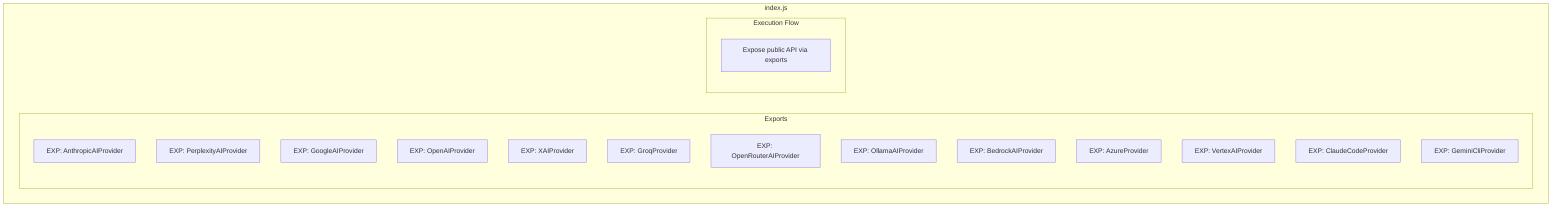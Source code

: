 flowchart TB
    subgraph Exports["Exports"]
        E1["EXP: AnthropicAIProvider"]
        E2["EXP: PerplexityAIProvider"]
        E3["EXP: GoogleAIProvider"]
        E4["EXP: OpenAIProvider"]
        E5["EXP: XAIProvider"]
        E6["EXP: GroqProvider"]
        E7["EXP: OpenRouterAIProvider"]
        E8["EXP: OllamaAIProvider"]
        E9["EXP: BedrockAIProvider"]
        E10["EXP: AzureProvider"]
        E11["EXP: VertexAIProvider"]
        E12["EXP: ClaudeCodeProvider"]
        E13["EXP: GeminiCliProvider"]
    end
    subgraph ExecutionFlow["Execution Flow"]
        FL1["Expose public API via exports"]
    end
    subgraph FileName["index.js"]
        Exports
        ExecutionFlow
    end